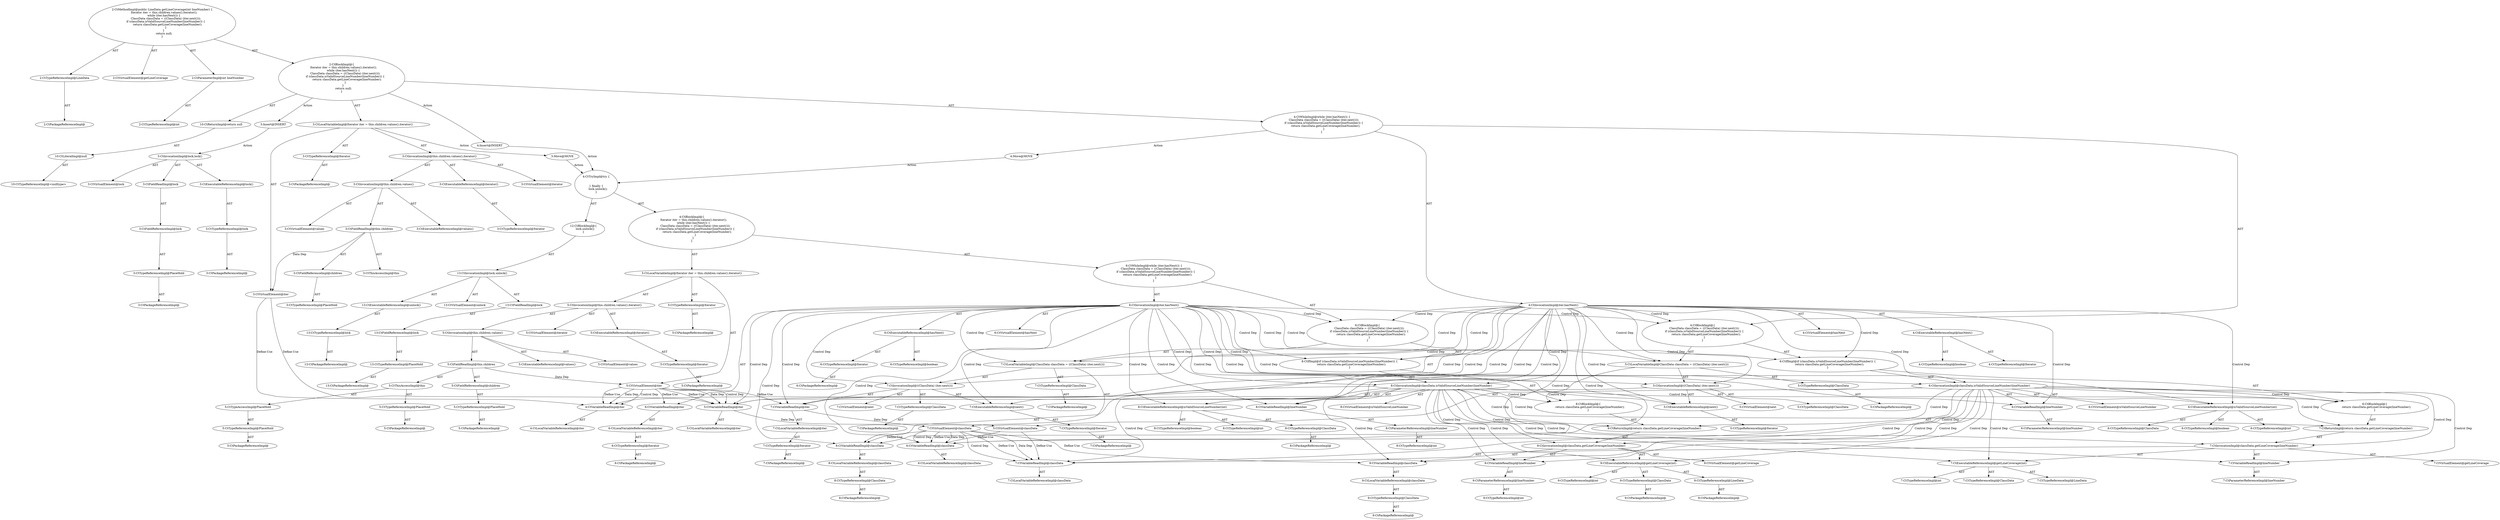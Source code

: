 digraph "getLineCoverage#?,int" {
0 [label="2:CtTypeReferenceImpl@LineData" shape=ellipse]
1 [label="2:CtPackageReferenceImpl@" shape=ellipse]
2 [label="2:CtVirtualElement@getLineCoverage" shape=ellipse]
3 [label="2:CtParameterImpl@int lineNumber" shape=ellipse]
4 [label="2:CtTypeReferenceImpl@int" shape=ellipse]
5 [label="3:CtTypeReferenceImpl@Iterator" shape=ellipse]
6 [label="3:CtPackageReferenceImpl@" shape=ellipse]
7 [label="3:CtExecutableReferenceImpl@iterator()" shape=ellipse]
8 [label="3:CtTypeReferenceImpl@Iterator" shape=ellipse]
9 [label="3:CtVirtualElement@iterator" shape=ellipse]
10 [label="3:CtExecutableReferenceImpl@values()" shape=ellipse]
11 [label="3:CtVirtualElement@values" shape=ellipse]
12 [label="3:CtFieldReferenceImpl@children" shape=ellipse]
13 [label="3:CtTypeReferenceImpl@PlaceHold" shape=ellipse]
14 [label="3:CtFieldReadImpl@this.children" shape=ellipse]
15 [label="3:CtThisAccessImpl@this" shape=ellipse]
16 [label="3:CtInvocationImpl@this.children.values()" shape=ellipse]
17 [label="3:CtInvocationImpl@this.children.values().iterator()" shape=ellipse]
18 [label="3:CtVirtualElement@iter" shape=ellipse]
19 [label="3:CtLocalVariableImpl@Iterator iter = this.children.values().iterator()" shape=ellipse]
20 [label="4:CtExecutableReferenceImpl@hasNext()" shape=ellipse]
21 [label="4:CtTypeReferenceImpl@Iterator" shape=ellipse]
22 [label="4:CtTypeReferenceImpl@boolean" shape=ellipse]
23 [label="4:CtVirtualElement@hasNext" shape=ellipse]
24 [label="4:CtVariableReadImpl@iter" shape=ellipse]
25 [label="4:CtLocalVariableReferenceImpl@iter" shape=ellipse]
26 [label="4:CtInvocationImpl@iter.hasNext()" shape=ellipse]
27 [label="5:CtTypeReferenceImpl@ClassData" shape=ellipse]
28 [label="5:CtPackageReferenceImpl@" shape=ellipse]
29 [label="5:CtExecutableReferenceImpl@next()" shape=ellipse]
30 [label="5:CtTypeReferenceImpl@Iterator" shape=ellipse]
31 [label="5:CtVirtualElement@next" shape=ellipse]
32 [label="5:CtVariableReadImpl@iter" shape=ellipse]
33 [label="5:CtLocalVariableReferenceImpl@iter" shape=ellipse]
34 [label="5:CtInvocationImpl@((ClassData) (iter.next()))" shape=ellipse]
35 [label="5:CtTypeReferenceImpl@ClassData" shape=ellipse]
36 [label="5:CtVirtualElement@classData" shape=ellipse]
37 [label="5:CtLocalVariableImpl@ClassData classData = ((ClassData) (iter.next()))" shape=ellipse]
38 [label="6:CtExecutableReferenceImpl@isValidSourceLineNumber(int)" shape=ellipse]
39 [label="6:CtTypeReferenceImpl@ClassData" shape=ellipse]
40 [label="6:CtTypeReferenceImpl@boolean" shape=ellipse]
41 [label="6:CtTypeReferenceImpl@int" shape=ellipse]
42 [label="6:CtVirtualElement@isValidSourceLineNumber" shape=ellipse]
43 [label="6:CtVariableReadImpl@classData" shape=ellipse]
44 [label="6:CtLocalVariableReferenceImpl@classData" shape=ellipse]
45 [label="6:CtVariableReadImpl@lineNumber" shape=ellipse]
46 [label="6:CtParameterReferenceImpl@lineNumber" shape=ellipse]
47 [label="6:CtInvocationImpl@classData.isValidSourceLineNumber(lineNumber)" shape=ellipse]
48 [label="7:CtExecutableReferenceImpl@getLineCoverage(int)" shape=ellipse]
49 [label="7:CtTypeReferenceImpl@ClassData" shape=ellipse]
50 [label="7:CtTypeReferenceImpl@LineData" shape=ellipse]
51 [label="7:CtTypeReferenceImpl@int" shape=ellipse]
52 [label="7:CtVirtualElement@getLineCoverage" shape=ellipse]
53 [label="7:CtVariableReadImpl@classData" shape=ellipse]
54 [label="7:CtLocalVariableReferenceImpl@classData" shape=ellipse]
55 [label="7:CtVariableReadImpl@lineNumber" shape=ellipse]
56 [label="7:CtParameterReferenceImpl@lineNumber" shape=ellipse]
57 [label="7:CtInvocationImpl@classData.getLineCoverage(lineNumber)" shape=ellipse]
58 [label="7:CtReturnImpl@return classData.getLineCoverage(lineNumber)" shape=ellipse]
59 [label="6:CtBlockImpl@\{
    return classData.getLineCoverage(lineNumber);
\}" shape=ellipse]
60 [label="6:CtIfImpl@if (classData.isValidSourceLineNumber(lineNumber)) \{
    return classData.getLineCoverage(lineNumber);
\}" shape=ellipse]
61 [label="4:CtBlockImpl@\{
    ClassData classData = ((ClassData) (iter.next()));
    if (classData.isValidSourceLineNumber(lineNumber)) \{
        return classData.getLineCoverage(lineNumber);
    \}
\}" shape=ellipse]
62 [label="4:CtWhileImpl@while (iter.hasNext()) \{
    ClassData classData = ((ClassData) (iter.next()));
    if (classData.isValidSourceLineNumber(lineNumber)) \{
        return classData.getLineCoverage(lineNumber);
    \}
\} " shape=ellipse]
63 [label="10:CtLiteralImpl@null" shape=ellipse]
64 [label="10:CtTypeReferenceImpl@<nulltype>" shape=ellipse]
65 [label="10:CtReturnImpl@return null" shape=ellipse]
66 [label="2:CtBlockImpl@\{
    Iterator iter = this.children.values().iterator();
    while (iter.hasNext()) \{
        ClassData classData = ((ClassData) (iter.next()));
        if (classData.isValidSourceLineNumber(lineNumber)) \{
            return classData.getLineCoverage(lineNumber);
        \}
    \} 
    return null;
\}" shape=ellipse]
67 [label="2:CtMethodImpl@public LineData getLineCoverage(int lineNumber) \{
    Iterator iter = this.children.values().iterator();
    while (iter.hasNext()) \{
        ClassData classData = ((ClassData) (iter.next()));
        if (classData.isValidSourceLineNumber(lineNumber)) \{
            return classData.getLineCoverage(lineNumber);
        \}
    \} 
    return null;
\}" shape=ellipse]
68 [label="3:Insert@INSERT" shape=ellipse]
69 [label="3:CtPackageReferenceImpl@" shape=ellipse]
70 [label="3:CtTypeReferenceImpl@PlaceHold" shape=ellipse]
71 [label="3:CtFieldReferenceImpl@lock" shape=ellipse]
72 [label="3:CtFieldReadImpl@lock" shape=ellipse]
73 [label="3:CtPackageReferenceImpl@" shape=ellipse]
74 [label="3:CtTypeReferenceImpl@lock" shape=ellipse]
75 [label="3:CtExecutableReferenceImpl@lock()" shape=ellipse]
76 [label="3:CtInvocationImpl@lock.lock()" shape=ellipse]
77 [label="3:CtVirtualElement@lock" shape=ellipse]
78 [label="4:Insert@INSERT" shape=ellipse]
79 [label="5:CtPackageReferenceImpl@" shape=ellipse]
80 [label="5:CtTypeReferenceImpl@Iterator" shape=ellipse]
81 [label="5:CtPackageReferenceImpl@" shape=ellipse]
82 [label="5:CtTypeReferenceImpl@PlaceHold" shape=ellipse]
83 [label="5:CtPackageReferenceImpl@" shape=ellipse]
84 [label="5:CtTypeReferenceImpl@PlaceHold" shape=ellipse]
85 [label="5:CtTypeAccessImpl@PlaceHold" shape=ellipse]
86 [label="5:CtThisAccessImpl@this" shape=ellipse]
87 [label="5:CtPackageReferenceImpl@" shape=ellipse]
88 [label="5:CtTypeReferenceImpl@PlaceHold" shape=ellipse]
89 [label="5:CtFieldReferenceImpl@children" shape=ellipse]
90 [label="5:CtFieldReadImpl@this.children" shape=ellipse]
91 [label="5:CtExecutableReferenceImpl@values()" shape=ellipse]
92 [label="5:CtInvocationImpl@this.children.values()" shape=ellipse]
93 [label="5:CtVirtualElement@values" shape=ellipse]
94 [label="5:CtPackageReferenceImpl@" shape=ellipse]
95 [label="5:CtTypeReferenceImpl@Iterator" shape=ellipse]
96 [label="5:CtExecutableReferenceImpl@iterator()" shape=ellipse]
97 [label="5:CtInvocationImpl@this.children.values().iterator()" shape=ellipse]
98 [label="5:CtVirtualElement@iterator" shape=ellipse]
99 [label="5:CtLocalVariableImpl@Iterator iter = this.children.values().iterator()" shape=ellipse]
100 [label="5:CtVirtualElement@iter" shape=ellipse]
101 [label="6:CtPackageReferenceImpl@" shape=ellipse]
102 [label="6:CtTypeReferenceImpl@Iterator" shape=ellipse]
103 [label="6:CtLocalVariableReferenceImpl@iter" shape=ellipse]
104 [label="6:CtVariableReadImpl@iter" shape=ellipse]
105 [label="6:CtPackageReferenceImpl@" shape=ellipse]
106 [label="6:CtTypeReferenceImpl@Iterator" shape=ellipse]
107 [label="6:CtTypeReferenceImpl@boolean" shape=ellipse]
108 [label="6:CtExecutableReferenceImpl@hasNext()" shape=ellipse]
109 [label="6:CtInvocationImpl@iter.hasNext()" shape=ellipse]
110 [label="6:CtVirtualElement@hasNext" shape=ellipse]
111 [label="7:CtPackageReferenceImpl@" shape=ellipse]
112 [label="7:CtTypeReferenceImpl@ClassData" shape=ellipse]
113 [label="7:CtPackageReferenceImpl@" shape=ellipse]
114 [label="7:CtTypeReferenceImpl@ClassData" shape=ellipse]
115 [label="7:CtPackageReferenceImpl@" shape=ellipse]
116 [label="7:CtTypeReferenceImpl@Iterator" shape=ellipse]
117 [label="7:CtLocalVariableReferenceImpl@iter" shape=ellipse]
118 [label="7:CtVariableReadImpl@iter" shape=ellipse]
119 [label="7:CtPackageReferenceImpl@" shape=ellipse]
120 [label="7:CtTypeReferenceImpl@Iterator" shape=ellipse]
121 [label="7:CtExecutableReferenceImpl@next()" shape=ellipse]
122 [label="7:CtInvocationImpl@((ClassData) (iter.next()))" shape=ellipse]
123 [label="7:CtVirtualElement@next" shape=ellipse]
124 [label="7:CtLocalVariableImpl@ClassData classData = ((ClassData) (iter.next()))" shape=ellipse]
125 [label="7:CtVirtualElement@classData" shape=ellipse]
126 [label="8:CtPackageReferenceImpl@" shape=ellipse]
127 [label="8:CtTypeReferenceImpl@ClassData" shape=ellipse]
128 [label="8:CtLocalVariableReferenceImpl@classData" shape=ellipse]
129 [label="8:CtVariableReadImpl@classData" shape=ellipse]
130 [label="8:CtPackageReferenceImpl@" shape=ellipse]
131 [label="8:CtTypeReferenceImpl@ClassData" shape=ellipse]
132 [label="8:CtTypeReferenceImpl@boolean" shape=ellipse]
133 [label="8:CtTypeReferenceImpl@int" shape=ellipse]
134 [label="8:CtExecutableReferenceImpl@isValidSourceLineNumber(int)" shape=ellipse]
135 [label="8:CtTypeReferenceImpl@int" shape=ellipse]
136 [label="8:CtParameterReferenceImpl@lineNumber" shape=ellipse]
137 [label="8:CtVariableReadImpl@lineNumber" shape=ellipse]
138 [label="8:CtInvocationImpl@classData.isValidSourceLineNumber(lineNumber)" shape=ellipse]
139 [label="8:CtVirtualElement@isValidSourceLineNumber" shape=ellipse]
140 [label="9:CtPackageReferenceImpl@" shape=ellipse]
141 [label="9:CtTypeReferenceImpl@ClassData" shape=ellipse]
142 [label="9:CtLocalVariableReferenceImpl@classData" shape=ellipse]
143 [label="9:CtVariableReadImpl@classData" shape=ellipse]
144 [label="9:CtPackageReferenceImpl@" shape=ellipse]
145 [label="9:CtTypeReferenceImpl@ClassData" shape=ellipse]
146 [label="9:CtPackageReferenceImpl@" shape=ellipse]
147 [label="9:CtTypeReferenceImpl@LineData" shape=ellipse]
148 [label="9:CtTypeReferenceImpl@int" shape=ellipse]
149 [label="9:CtExecutableReferenceImpl@getLineCoverage(int)" shape=ellipse]
150 [label="9:CtTypeReferenceImpl@int" shape=ellipse]
151 [label="9:CtParameterReferenceImpl@lineNumber" shape=ellipse]
152 [label="9:CtVariableReadImpl@lineNumber" shape=ellipse]
153 [label="9:CtInvocationImpl@classData.getLineCoverage(lineNumber)" shape=ellipse]
154 [label="9:CtVirtualElement@getLineCoverage" shape=ellipse]
155 [label="9:CtReturnImpl@return classData.getLineCoverage(lineNumber)" shape=ellipse]
156 [label="8:CtBlockImpl@\{
    return classData.getLineCoverage(lineNumber);
\}" shape=ellipse]
157 [label="8:CtIfImpl@if (classData.isValidSourceLineNumber(lineNumber)) \{
    return classData.getLineCoverage(lineNumber);
\}" shape=ellipse]
158 [label="6:CtBlockImpl@\{
    ClassData classData = ((ClassData) (iter.next()));
    if (classData.isValidSourceLineNumber(lineNumber)) \{
        return classData.getLineCoverage(lineNumber);
    \}
\}" shape=ellipse]
159 [label="6:CtWhileImpl@while (iter.hasNext()) \{
    ClassData classData = ((ClassData) (iter.next()));
    if (classData.isValidSourceLineNumber(lineNumber)) \{
        return classData.getLineCoverage(lineNumber);
    \}
\} " shape=ellipse]
160 [label="4:CtBlockImpl@\{
    Iterator iter = this.children.values().iterator();
    while (iter.hasNext()) \{
        ClassData classData = ((ClassData) (iter.next()));
        if (classData.isValidSourceLineNumber(lineNumber)) \{
            return classData.getLineCoverage(lineNumber);
        \}
    \} 
\}" shape=ellipse]
161 [label="13:CtPackageReferenceImpl@" shape=ellipse]
162 [label="13:CtTypeReferenceImpl@PlaceHold" shape=ellipse]
163 [label="13:CtFieldReferenceImpl@lock" shape=ellipse]
164 [label="13:CtFieldReadImpl@lock" shape=ellipse]
165 [label="13:CtPackageReferenceImpl@" shape=ellipse]
166 [label="13:CtTypeReferenceImpl@lock" shape=ellipse]
167 [label="13:CtExecutableReferenceImpl@unlock()" shape=ellipse]
168 [label="13:CtInvocationImpl@lock.unlock()" shape=ellipse]
169 [label="13:CtVirtualElement@unlock" shape=ellipse]
170 [label="12:CtBlockImpl@\{
    lock.unlock();
\}" shape=ellipse]
171 [label="4:CtTryImpl@try \{


\} finally \{
    lock.unlock();
\}" shape=ellipse]
172 [label="3:Move@MOVE" shape=ellipse]
173 [label="4:Move@MOVE" shape=ellipse]
0 -> 1 [label="AST"];
3 -> 4 [label="AST"];
5 -> 6 [label="AST"];
7 -> 8 [label="AST"];
12 -> 13 [label="AST"];
14 -> 15 [label="AST"];
14 -> 12 [label="AST"];
14 -> 18 [label="Data Dep"];
16 -> 11 [label="AST"];
16 -> 14 [label="AST"];
16 -> 10 [label="AST"];
17 -> 9 [label="AST"];
17 -> 16 [label="AST"];
17 -> 7 [label="AST"];
18 -> 24 [label="Define-Use"];
18 -> 32 [label="Define-Use"];
19 -> 18 [label="AST"];
19 -> 5 [label="AST"];
19 -> 17 [label="AST"];
19 -> 172 [label="Action"];
20 -> 21 [label="AST"];
20 -> 22 [label="AST"];
24 -> 25 [label="AST"];
26 -> 23 [label="AST"];
26 -> 24 [label="AST"];
26 -> 20 [label="AST"];
26 -> 61 [label="Control Dep"];
26 -> 37 [label="Control Dep"];
26 -> 34 [label="Control Dep"];
26 -> 29 [label="Control Dep"];
26 -> 32 [label="Control Dep"];
26 -> 60 [label="Control Dep"];
26 -> 47 [label="Control Dep"];
26 -> 38 [label="Control Dep"];
26 -> 43 [label="Control Dep"];
26 -> 45 [label="Control Dep"];
26 -> 118 [label="Control Dep"];
26 -> 121 [label="Control Dep"];
26 -> 122 [label="Control Dep"];
26 -> 124 [label="Control Dep"];
26 -> 129 [label="Control Dep"];
26 -> 134 [label="Control Dep"];
26 -> 137 [label="Control Dep"];
26 -> 138 [label="Control Dep"];
26 -> 157 [label="Control Dep"];
26 -> 158 [label="Control Dep"];
27 -> 28 [label="AST"];
29 -> 30 [label="AST"];
32 -> 33 [label="AST"];
32 -> 36 [label="Data Dep"];
34 -> 31 [label="AST"];
34 -> 35 [label="AST"];
34 -> 32 [label="AST"];
34 -> 29 [label="AST"];
36 -> 43 [label="Define-Use"];
36 -> 53 [label="Define-Use"];
37 -> 36 [label="AST"];
37 -> 27 [label="AST"];
37 -> 34 [label="AST"];
38 -> 39 [label="AST"];
38 -> 40 [label="AST"];
38 -> 41 [label="AST"];
43 -> 44 [label="AST"];
45 -> 46 [label="AST"];
47 -> 42 [label="AST"];
47 -> 43 [label="AST"];
47 -> 38 [label="AST"];
47 -> 45 [label="AST"];
47 -> 59 [label="Control Dep"];
47 -> 58 [label="Control Dep"];
47 -> 57 [label="Control Dep"];
47 -> 48 [label="Control Dep"];
47 -> 53 [label="Control Dep"];
47 -> 55 [label="Control Dep"];
47 -> 143 [label="Control Dep"];
47 -> 149 [label="Control Dep"];
47 -> 152 [label="Control Dep"];
47 -> 153 [label="Control Dep"];
47 -> 155 [label="Control Dep"];
47 -> 156 [label="Control Dep"];
48 -> 49 [label="AST"];
48 -> 50 [label="AST"];
48 -> 51 [label="AST"];
53 -> 54 [label="AST"];
55 -> 56 [label="AST"];
57 -> 52 [label="AST"];
57 -> 53 [label="AST"];
57 -> 48 [label="AST"];
57 -> 55 [label="AST"];
58 -> 57 [label="AST"];
59 -> 58 [label="AST"];
60 -> 47 [label="AST"];
60 -> 59 [label="AST"];
61 -> 37 [label="AST"];
61 -> 60 [label="AST"];
62 -> 26 [label="AST"];
62 -> 61 [label="AST"];
62 -> 173 [label="Action"];
63 -> 64 [label="AST"];
65 -> 63 [label="AST"];
66 -> 19 [label="AST"];
66 -> 62 [label="AST"];
66 -> 65 [label="AST"];
66 -> 68 [label="Action"];
66 -> 78 [label="Action"];
67 -> 2 [label="AST"];
67 -> 0 [label="AST"];
67 -> 3 [label="AST"];
67 -> 66 [label="AST"];
68 -> 76 [label="Action"];
70 -> 69 [label="AST"];
71 -> 70 [label="AST"];
72 -> 71 [label="AST"];
74 -> 73 [label="AST"];
75 -> 74 [label="AST"];
76 -> 77 [label="AST"];
76 -> 72 [label="AST"];
76 -> 75 [label="AST"];
78 -> 171 [label="Action"];
80 -> 79 [label="AST"];
82 -> 81 [label="AST"];
84 -> 83 [label="AST"];
85 -> 84 [label="AST"];
86 -> 82 [label="AST"];
86 -> 85 [label="AST"];
88 -> 87 [label="AST"];
89 -> 88 [label="AST"];
90 -> 86 [label="AST"];
90 -> 89 [label="AST"];
90 -> 100 [label="Data Dep"];
92 -> 93 [label="AST"];
92 -> 90 [label="AST"];
92 -> 91 [label="AST"];
95 -> 94 [label="AST"];
96 -> 95 [label="AST"];
97 -> 98 [label="AST"];
97 -> 92 [label="AST"];
97 -> 96 [label="AST"];
99 -> 100 [label="AST"];
99 -> 80 [label="AST"];
99 -> 97 [label="AST"];
100 -> 104 [label="Define-Use"];
100 -> 118 [label="Define-Use"];
100 -> 24 [label="Define-Use"];
100 -> 24 [label="Data Dep"];
100 -> 24 [label="Control Dep"];
100 -> 32 [label="Define-Use"];
100 -> 32 [label="Data Dep"];
100 -> 32 [label="Control Dep"];
102 -> 101 [label="AST"];
103 -> 102 [label="AST"];
104 -> 103 [label="AST"];
106 -> 105 [label="AST"];
108 -> 106 [label="AST"];
108 -> 107 [label="AST"];
109 -> 110 [label="AST"];
109 -> 104 [label="AST"];
109 -> 108 [label="AST"];
109 -> 158 [label="Control Dep"];
109 -> 124 [label="Control Dep"];
109 -> 122 [label="Control Dep"];
109 -> 121 [label="Control Dep"];
109 -> 118 [label="Control Dep"];
109 -> 157 [label="Control Dep"];
109 -> 138 [label="Control Dep"];
109 -> 134 [label="Control Dep"];
109 -> 129 [label="Control Dep"];
109 -> 137 [label="Control Dep"];
109 -> 61 [label="Control Dep"];
109 -> 37 [label="Control Dep"];
109 -> 34 [label="Control Dep"];
109 -> 29 [label="Control Dep"];
109 -> 32 [label="Control Dep"];
109 -> 60 [label="Control Dep"];
109 -> 47 [label="Control Dep"];
109 -> 38 [label="Control Dep"];
109 -> 43 [label="Control Dep"];
109 -> 45 [label="Control Dep"];
112 -> 111 [label="AST"];
114 -> 113 [label="AST"];
116 -> 115 [label="AST"];
117 -> 116 [label="AST"];
118 -> 117 [label="AST"];
118 -> 125 [label="Data Dep"];
120 -> 119 [label="AST"];
121 -> 120 [label="AST"];
122 -> 123 [label="AST"];
122 -> 114 [label="AST"];
122 -> 118 [label="AST"];
122 -> 121 [label="AST"];
124 -> 125 [label="AST"];
124 -> 112 [label="AST"];
124 -> 122 [label="AST"];
125 -> 129 [label="Define-Use"];
125 -> 143 [label="Define-Use"];
125 -> 43 [label="Define-Use"];
125 -> 43 [label="Data Dep"];
125 -> 43 [label="Control Dep"];
125 -> 53 [label="Define-Use"];
125 -> 53 [label="Data Dep"];
125 -> 53 [label="Control Dep"];
127 -> 126 [label="AST"];
128 -> 127 [label="AST"];
129 -> 128 [label="AST"];
131 -> 130 [label="AST"];
134 -> 131 [label="AST"];
134 -> 132 [label="AST"];
134 -> 133 [label="AST"];
136 -> 135 [label="AST"];
137 -> 136 [label="AST"];
138 -> 139 [label="AST"];
138 -> 129 [label="AST"];
138 -> 134 [label="AST"];
138 -> 137 [label="AST"];
138 -> 156 [label="Control Dep"];
138 -> 155 [label="Control Dep"];
138 -> 153 [label="Control Dep"];
138 -> 149 [label="Control Dep"];
138 -> 143 [label="Control Dep"];
138 -> 152 [label="Control Dep"];
138 -> 59 [label="Control Dep"];
138 -> 58 [label="Control Dep"];
138 -> 57 [label="Control Dep"];
138 -> 48 [label="Control Dep"];
138 -> 53 [label="Control Dep"];
138 -> 55 [label="Control Dep"];
141 -> 140 [label="AST"];
142 -> 141 [label="AST"];
143 -> 142 [label="AST"];
145 -> 144 [label="AST"];
147 -> 146 [label="AST"];
149 -> 145 [label="AST"];
149 -> 147 [label="AST"];
149 -> 148 [label="AST"];
151 -> 150 [label="AST"];
152 -> 151 [label="AST"];
153 -> 154 [label="AST"];
153 -> 143 [label="AST"];
153 -> 149 [label="AST"];
153 -> 152 [label="AST"];
155 -> 153 [label="AST"];
156 -> 155 [label="AST"];
157 -> 138 [label="AST"];
157 -> 156 [label="AST"];
158 -> 124 [label="AST"];
158 -> 157 [label="AST"];
159 -> 109 [label="AST"];
159 -> 158 [label="AST"];
160 -> 99 [label="AST"];
160 -> 159 [label="AST"];
162 -> 161 [label="AST"];
163 -> 162 [label="AST"];
164 -> 163 [label="AST"];
166 -> 165 [label="AST"];
167 -> 166 [label="AST"];
168 -> 169 [label="AST"];
168 -> 164 [label="AST"];
168 -> 167 [label="AST"];
170 -> 168 [label="AST"];
171 -> 160 [label="AST"];
171 -> 170 [label="AST"];
172 -> 171 [label="Action"];
173 -> 171 [label="Action"];
}